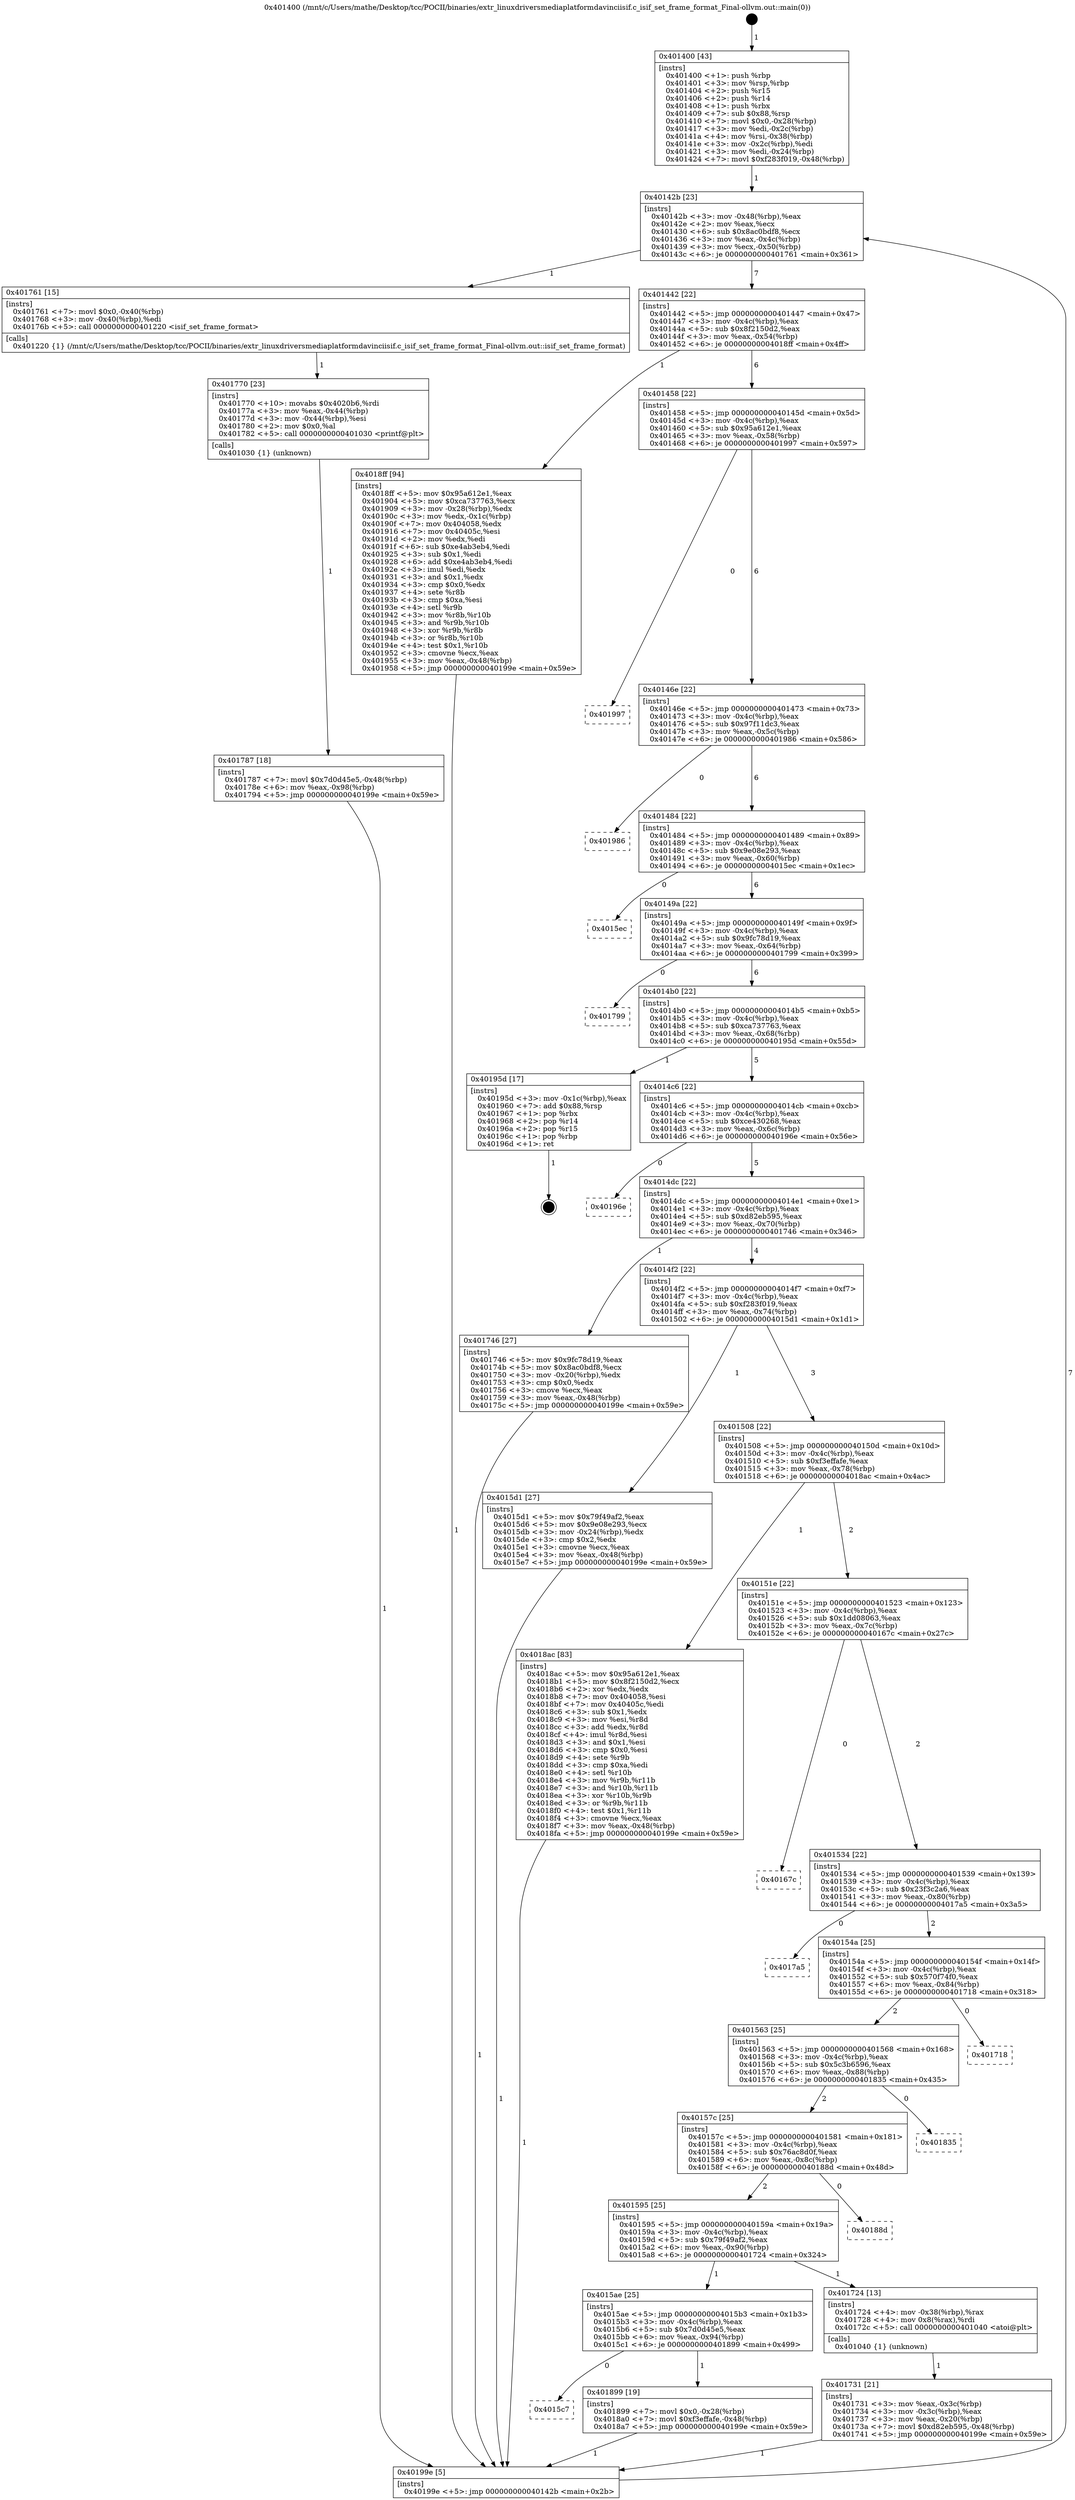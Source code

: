 digraph "0x401400" {
  label = "0x401400 (/mnt/c/Users/mathe/Desktop/tcc/POCII/binaries/extr_linuxdriversmediaplatformdavinciisif.c_isif_set_frame_format_Final-ollvm.out::main(0))"
  labelloc = "t"
  node[shape=record]

  Entry [label="",width=0.3,height=0.3,shape=circle,fillcolor=black,style=filled]
  "0x40142b" [label="{
     0x40142b [23]\l
     | [instrs]\l
     &nbsp;&nbsp;0x40142b \<+3\>: mov -0x48(%rbp),%eax\l
     &nbsp;&nbsp;0x40142e \<+2\>: mov %eax,%ecx\l
     &nbsp;&nbsp;0x401430 \<+6\>: sub $0x8ac0bdf8,%ecx\l
     &nbsp;&nbsp;0x401436 \<+3\>: mov %eax,-0x4c(%rbp)\l
     &nbsp;&nbsp;0x401439 \<+3\>: mov %ecx,-0x50(%rbp)\l
     &nbsp;&nbsp;0x40143c \<+6\>: je 0000000000401761 \<main+0x361\>\l
  }"]
  "0x401761" [label="{
     0x401761 [15]\l
     | [instrs]\l
     &nbsp;&nbsp;0x401761 \<+7\>: movl $0x0,-0x40(%rbp)\l
     &nbsp;&nbsp;0x401768 \<+3\>: mov -0x40(%rbp),%edi\l
     &nbsp;&nbsp;0x40176b \<+5\>: call 0000000000401220 \<isif_set_frame_format\>\l
     | [calls]\l
     &nbsp;&nbsp;0x401220 \{1\} (/mnt/c/Users/mathe/Desktop/tcc/POCII/binaries/extr_linuxdriversmediaplatformdavinciisif.c_isif_set_frame_format_Final-ollvm.out::isif_set_frame_format)\l
  }"]
  "0x401442" [label="{
     0x401442 [22]\l
     | [instrs]\l
     &nbsp;&nbsp;0x401442 \<+5\>: jmp 0000000000401447 \<main+0x47\>\l
     &nbsp;&nbsp;0x401447 \<+3\>: mov -0x4c(%rbp),%eax\l
     &nbsp;&nbsp;0x40144a \<+5\>: sub $0x8f2150d2,%eax\l
     &nbsp;&nbsp;0x40144f \<+3\>: mov %eax,-0x54(%rbp)\l
     &nbsp;&nbsp;0x401452 \<+6\>: je 00000000004018ff \<main+0x4ff\>\l
  }"]
  Exit [label="",width=0.3,height=0.3,shape=circle,fillcolor=black,style=filled,peripheries=2]
  "0x4018ff" [label="{
     0x4018ff [94]\l
     | [instrs]\l
     &nbsp;&nbsp;0x4018ff \<+5\>: mov $0x95a612e1,%eax\l
     &nbsp;&nbsp;0x401904 \<+5\>: mov $0xca737763,%ecx\l
     &nbsp;&nbsp;0x401909 \<+3\>: mov -0x28(%rbp),%edx\l
     &nbsp;&nbsp;0x40190c \<+3\>: mov %edx,-0x1c(%rbp)\l
     &nbsp;&nbsp;0x40190f \<+7\>: mov 0x404058,%edx\l
     &nbsp;&nbsp;0x401916 \<+7\>: mov 0x40405c,%esi\l
     &nbsp;&nbsp;0x40191d \<+2\>: mov %edx,%edi\l
     &nbsp;&nbsp;0x40191f \<+6\>: sub $0xe4ab3eb4,%edi\l
     &nbsp;&nbsp;0x401925 \<+3\>: sub $0x1,%edi\l
     &nbsp;&nbsp;0x401928 \<+6\>: add $0xe4ab3eb4,%edi\l
     &nbsp;&nbsp;0x40192e \<+3\>: imul %edi,%edx\l
     &nbsp;&nbsp;0x401931 \<+3\>: and $0x1,%edx\l
     &nbsp;&nbsp;0x401934 \<+3\>: cmp $0x0,%edx\l
     &nbsp;&nbsp;0x401937 \<+4\>: sete %r8b\l
     &nbsp;&nbsp;0x40193b \<+3\>: cmp $0xa,%esi\l
     &nbsp;&nbsp;0x40193e \<+4\>: setl %r9b\l
     &nbsp;&nbsp;0x401942 \<+3\>: mov %r8b,%r10b\l
     &nbsp;&nbsp;0x401945 \<+3\>: and %r9b,%r10b\l
     &nbsp;&nbsp;0x401948 \<+3\>: xor %r9b,%r8b\l
     &nbsp;&nbsp;0x40194b \<+3\>: or %r8b,%r10b\l
     &nbsp;&nbsp;0x40194e \<+4\>: test $0x1,%r10b\l
     &nbsp;&nbsp;0x401952 \<+3\>: cmovne %ecx,%eax\l
     &nbsp;&nbsp;0x401955 \<+3\>: mov %eax,-0x48(%rbp)\l
     &nbsp;&nbsp;0x401958 \<+5\>: jmp 000000000040199e \<main+0x59e\>\l
  }"]
  "0x401458" [label="{
     0x401458 [22]\l
     | [instrs]\l
     &nbsp;&nbsp;0x401458 \<+5\>: jmp 000000000040145d \<main+0x5d\>\l
     &nbsp;&nbsp;0x40145d \<+3\>: mov -0x4c(%rbp),%eax\l
     &nbsp;&nbsp;0x401460 \<+5\>: sub $0x95a612e1,%eax\l
     &nbsp;&nbsp;0x401465 \<+3\>: mov %eax,-0x58(%rbp)\l
     &nbsp;&nbsp;0x401468 \<+6\>: je 0000000000401997 \<main+0x597\>\l
  }"]
  "0x4015c7" [label="{
     0x4015c7\l
  }", style=dashed]
  "0x401997" [label="{
     0x401997\l
  }", style=dashed]
  "0x40146e" [label="{
     0x40146e [22]\l
     | [instrs]\l
     &nbsp;&nbsp;0x40146e \<+5\>: jmp 0000000000401473 \<main+0x73\>\l
     &nbsp;&nbsp;0x401473 \<+3\>: mov -0x4c(%rbp),%eax\l
     &nbsp;&nbsp;0x401476 \<+5\>: sub $0x97f11dc3,%eax\l
     &nbsp;&nbsp;0x40147b \<+3\>: mov %eax,-0x5c(%rbp)\l
     &nbsp;&nbsp;0x40147e \<+6\>: je 0000000000401986 \<main+0x586\>\l
  }"]
  "0x401899" [label="{
     0x401899 [19]\l
     | [instrs]\l
     &nbsp;&nbsp;0x401899 \<+7\>: movl $0x0,-0x28(%rbp)\l
     &nbsp;&nbsp;0x4018a0 \<+7\>: movl $0xf3effafe,-0x48(%rbp)\l
     &nbsp;&nbsp;0x4018a7 \<+5\>: jmp 000000000040199e \<main+0x59e\>\l
  }"]
  "0x401986" [label="{
     0x401986\l
  }", style=dashed]
  "0x401484" [label="{
     0x401484 [22]\l
     | [instrs]\l
     &nbsp;&nbsp;0x401484 \<+5\>: jmp 0000000000401489 \<main+0x89\>\l
     &nbsp;&nbsp;0x401489 \<+3\>: mov -0x4c(%rbp),%eax\l
     &nbsp;&nbsp;0x40148c \<+5\>: sub $0x9e08e293,%eax\l
     &nbsp;&nbsp;0x401491 \<+3\>: mov %eax,-0x60(%rbp)\l
     &nbsp;&nbsp;0x401494 \<+6\>: je 00000000004015ec \<main+0x1ec\>\l
  }"]
  "0x401787" [label="{
     0x401787 [18]\l
     | [instrs]\l
     &nbsp;&nbsp;0x401787 \<+7\>: movl $0x7d0d45e5,-0x48(%rbp)\l
     &nbsp;&nbsp;0x40178e \<+6\>: mov %eax,-0x98(%rbp)\l
     &nbsp;&nbsp;0x401794 \<+5\>: jmp 000000000040199e \<main+0x59e\>\l
  }"]
  "0x4015ec" [label="{
     0x4015ec\l
  }", style=dashed]
  "0x40149a" [label="{
     0x40149a [22]\l
     | [instrs]\l
     &nbsp;&nbsp;0x40149a \<+5\>: jmp 000000000040149f \<main+0x9f\>\l
     &nbsp;&nbsp;0x40149f \<+3\>: mov -0x4c(%rbp),%eax\l
     &nbsp;&nbsp;0x4014a2 \<+5\>: sub $0x9fc78d19,%eax\l
     &nbsp;&nbsp;0x4014a7 \<+3\>: mov %eax,-0x64(%rbp)\l
     &nbsp;&nbsp;0x4014aa \<+6\>: je 0000000000401799 \<main+0x399\>\l
  }"]
  "0x401770" [label="{
     0x401770 [23]\l
     | [instrs]\l
     &nbsp;&nbsp;0x401770 \<+10\>: movabs $0x4020b6,%rdi\l
     &nbsp;&nbsp;0x40177a \<+3\>: mov %eax,-0x44(%rbp)\l
     &nbsp;&nbsp;0x40177d \<+3\>: mov -0x44(%rbp),%esi\l
     &nbsp;&nbsp;0x401780 \<+2\>: mov $0x0,%al\l
     &nbsp;&nbsp;0x401782 \<+5\>: call 0000000000401030 \<printf@plt\>\l
     | [calls]\l
     &nbsp;&nbsp;0x401030 \{1\} (unknown)\l
  }"]
  "0x401799" [label="{
     0x401799\l
  }", style=dashed]
  "0x4014b0" [label="{
     0x4014b0 [22]\l
     | [instrs]\l
     &nbsp;&nbsp;0x4014b0 \<+5\>: jmp 00000000004014b5 \<main+0xb5\>\l
     &nbsp;&nbsp;0x4014b5 \<+3\>: mov -0x4c(%rbp),%eax\l
     &nbsp;&nbsp;0x4014b8 \<+5\>: sub $0xca737763,%eax\l
     &nbsp;&nbsp;0x4014bd \<+3\>: mov %eax,-0x68(%rbp)\l
     &nbsp;&nbsp;0x4014c0 \<+6\>: je 000000000040195d \<main+0x55d\>\l
  }"]
  "0x401731" [label="{
     0x401731 [21]\l
     | [instrs]\l
     &nbsp;&nbsp;0x401731 \<+3\>: mov %eax,-0x3c(%rbp)\l
     &nbsp;&nbsp;0x401734 \<+3\>: mov -0x3c(%rbp),%eax\l
     &nbsp;&nbsp;0x401737 \<+3\>: mov %eax,-0x20(%rbp)\l
     &nbsp;&nbsp;0x40173a \<+7\>: movl $0xd82eb595,-0x48(%rbp)\l
     &nbsp;&nbsp;0x401741 \<+5\>: jmp 000000000040199e \<main+0x59e\>\l
  }"]
  "0x40195d" [label="{
     0x40195d [17]\l
     | [instrs]\l
     &nbsp;&nbsp;0x40195d \<+3\>: mov -0x1c(%rbp),%eax\l
     &nbsp;&nbsp;0x401960 \<+7\>: add $0x88,%rsp\l
     &nbsp;&nbsp;0x401967 \<+1\>: pop %rbx\l
     &nbsp;&nbsp;0x401968 \<+2\>: pop %r14\l
     &nbsp;&nbsp;0x40196a \<+2\>: pop %r15\l
     &nbsp;&nbsp;0x40196c \<+1\>: pop %rbp\l
     &nbsp;&nbsp;0x40196d \<+1\>: ret\l
  }"]
  "0x4014c6" [label="{
     0x4014c6 [22]\l
     | [instrs]\l
     &nbsp;&nbsp;0x4014c6 \<+5\>: jmp 00000000004014cb \<main+0xcb\>\l
     &nbsp;&nbsp;0x4014cb \<+3\>: mov -0x4c(%rbp),%eax\l
     &nbsp;&nbsp;0x4014ce \<+5\>: sub $0xce430268,%eax\l
     &nbsp;&nbsp;0x4014d3 \<+3\>: mov %eax,-0x6c(%rbp)\l
     &nbsp;&nbsp;0x4014d6 \<+6\>: je 000000000040196e \<main+0x56e\>\l
  }"]
  "0x4015ae" [label="{
     0x4015ae [25]\l
     | [instrs]\l
     &nbsp;&nbsp;0x4015ae \<+5\>: jmp 00000000004015b3 \<main+0x1b3\>\l
     &nbsp;&nbsp;0x4015b3 \<+3\>: mov -0x4c(%rbp),%eax\l
     &nbsp;&nbsp;0x4015b6 \<+5\>: sub $0x7d0d45e5,%eax\l
     &nbsp;&nbsp;0x4015bb \<+6\>: mov %eax,-0x94(%rbp)\l
     &nbsp;&nbsp;0x4015c1 \<+6\>: je 0000000000401899 \<main+0x499\>\l
  }"]
  "0x40196e" [label="{
     0x40196e\l
  }", style=dashed]
  "0x4014dc" [label="{
     0x4014dc [22]\l
     | [instrs]\l
     &nbsp;&nbsp;0x4014dc \<+5\>: jmp 00000000004014e1 \<main+0xe1\>\l
     &nbsp;&nbsp;0x4014e1 \<+3\>: mov -0x4c(%rbp),%eax\l
     &nbsp;&nbsp;0x4014e4 \<+5\>: sub $0xd82eb595,%eax\l
     &nbsp;&nbsp;0x4014e9 \<+3\>: mov %eax,-0x70(%rbp)\l
     &nbsp;&nbsp;0x4014ec \<+6\>: je 0000000000401746 \<main+0x346\>\l
  }"]
  "0x401724" [label="{
     0x401724 [13]\l
     | [instrs]\l
     &nbsp;&nbsp;0x401724 \<+4\>: mov -0x38(%rbp),%rax\l
     &nbsp;&nbsp;0x401728 \<+4\>: mov 0x8(%rax),%rdi\l
     &nbsp;&nbsp;0x40172c \<+5\>: call 0000000000401040 \<atoi@plt\>\l
     | [calls]\l
     &nbsp;&nbsp;0x401040 \{1\} (unknown)\l
  }"]
  "0x401746" [label="{
     0x401746 [27]\l
     | [instrs]\l
     &nbsp;&nbsp;0x401746 \<+5\>: mov $0x9fc78d19,%eax\l
     &nbsp;&nbsp;0x40174b \<+5\>: mov $0x8ac0bdf8,%ecx\l
     &nbsp;&nbsp;0x401750 \<+3\>: mov -0x20(%rbp),%edx\l
     &nbsp;&nbsp;0x401753 \<+3\>: cmp $0x0,%edx\l
     &nbsp;&nbsp;0x401756 \<+3\>: cmove %ecx,%eax\l
     &nbsp;&nbsp;0x401759 \<+3\>: mov %eax,-0x48(%rbp)\l
     &nbsp;&nbsp;0x40175c \<+5\>: jmp 000000000040199e \<main+0x59e\>\l
  }"]
  "0x4014f2" [label="{
     0x4014f2 [22]\l
     | [instrs]\l
     &nbsp;&nbsp;0x4014f2 \<+5\>: jmp 00000000004014f7 \<main+0xf7\>\l
     &nbsp;&nbsp;0x4014f7 \<+3\>: mov -0x4c(%rbp),%eax\l
     &nbsp;&nbsp;0x4014fa \<+5\>: sub $0xf283f019,%eax\l
     &nbsp;&nbsp;0x4014ff \<+3\>: mov %eax,-0x74(%rbp)\l
     &nbsp;&nbsp;0x401502 \<+6\>: je 00000000004015d1 \<main+0x1d1\>\l
  }"]
  "0x401595" [label="{
     0x401595 [25]\l
     | [instrs]\l
     &nbsp;&nbsp;0x401595 \<+5\>: jmp 000000000040159a \<main+0x19a\>\l
     &nbsp;&nbsp;0x40159a \<+3\>: mov -0x4c(%rbp),%eax\l
     &nbsp;&nbsp;0x40159d \<+5\>: sub $0x79f49af2,%eax\l
     &nbsp;&nbsp;0x4015a2 \<+6\>: mov %eax,-0x90(%rbp)\l
     &nbsp;&nbsp;0x4015a8 \<+6\>: je 0000000000401724 \<main+0x324\>\l
  }"]
  "0x4015d1" [label="{
     0x4015d1 [27]\l
     | [instrs]\l
     &nbsp;&nbsp;0x4015d1 \<+5\>: mov $0x79f49af2,%eax\l
     &nbsp;&nbsp;0x4015d6 \<+5\>: mov $0x9e08e293,%ecx\l
     &nbsp;&nbsp;0x4015db \<+3\>: mov -0x24(%rbp),%edx\l
     &nbsp;&nbsp;0x4015de \<+3\>: cmp $0x2,%edx\l
     &nbsp;&nbsp;0x4015e1 \<+3\>: cmovne %ecx,%eax\l
     &nbsp;&nbsp;0x4015e4 \<+3\>: mov %eax,-0x48(%rbp)\l
     &nbsp;&nbsp;0x4015e7 \<+5\>: jmp 000000000040199e \<main+0x59e\>\l
  }"]
  "0x401508" [label="{
     0x401508 [22]\l
     | [instrs]\l
     &nbsp;&nbsp;0x401508 \<+5\>: jmp 000000000040150d \<main+0x10d\>\l
     &nbsp;&nbsp;0x40150d \<+3\>: mov -0x4c(%rbp),%eax\l
     &nbsp;&nbsp;0x401510 \<+5\>: sub $0xf3effafe,%eax\l
     &nbsp;&nbsp;0x401515 \<+3\>: mov %eax,-0x78(%rbp)\l
     &nbsp;&nbsp;0x401518 \<+6\>: je 00000000004018ac \<main+0x4ac\>\l
  }"]
  "0x40199e" [label="{
     0x40199e [5]\l
     | [instrs]\l
     &nbsp;&nbsp;0x40199e \<+5\>: jmp 000000000040142b \<main+0x2b\>\l
  }"]
  "0x401400" [label="{
     0x401400 [43]\l
     | [instrs]\l
     &nbsp;&nbsp;0x401400 \<+1\>: push %rbp\l
     &nbsp;&nbsp;0x401401 \<+3\>: mov %rsp,%rbp\l
     &nbsp;&nbsp;0x401404 \<+2\>: push %r15\l
     &nbsp;&nbsp;0x401406 \<+2\>: push %r14\l
     &nbsp;&nbsp;0x401408 \<+1\>: push %rbx\l
     &nbsp;&nbsp;0x401409 \<+7\>: sub $0x88,%rsp\l
     &nbsp;&nbsp;0x401410 \<+7\>: movl $0x0,-0x28(%rbp)\l
     &nbsp;&nbsp;0x401417 \<+3\>: mov %edi,-0x2c(%rbp)\l
     &nbsp;&nbsp;0x40141a \<+4\>: mov %rsi,-0x38(%rbp)\l
     &nbsp;&nbsp;0x40141e \<+3\>: mov -0x2c(%rbp),%edi\l
     &nbsp;&nbsp;0x401421 \<+3\>: mov %edi,-0x24(%rbp)\l
     &nbsp;&nbsp;0x401424 \<+7\>: movl $0xf283f019,-0x48(%rbp)\l
  }"]
  "0x40188d" [label="{
     0x40188d\l
  }", style=dashed]
  "0x4018ac" [label="{
     0x4018ac [83]\l
     | [instrs]\l
     &nbsp;&nbsp;0x4018ac \<+5\>: mov $0x95a612e1,%eax\l
     &nbsp;&nbsp;0x4018b1 \<+5\>: mov $0x8f2150d2,%ecx\l
     &nbsp;&nbsp;0x4018b6 \<+2\>: xor %edx,%edx\l
     &nbsp;&nbsp;0x4018b8 \<+7\>: mov 0x404058,%esi\l
     &nbsp;&nbsp;0x4018bf \<+7\>: mov 0x40405c,%edi\l
     &nbsp;&nbsp;0x4018c6 \<+3\>: sub $0x1,%edx\l
     &nbsp;&nbsp;0x4018c9 \<+3\>: mov %esi,%r8d\l
     &nbsp;&nbsp;0x4018cc \<+3\>: add %edx,%r8d\l
     &nbsp;&nbsp;0x4018cf \<+4\>: imul %r8d,%esi\l
     &nbsp;&nbsp;0x4018d3 \<+3\>: and $0x1,%esi\l
     &nbsp;&nbsp;0x4018d6 \<+3\>: cmp $0x0,%esi\l
     &nbsp;&nbsp;0x4018d9 \<+4\>: sete %r9b\l
     &nbsp;&nbsp;0x4018dd \<+3\>: cmp $0xa,%edi\l
     &nbsp;&nbsp;0x4018e0 \<+4\>: setl %r10b\l
     &nbsp;&nbsp;0x4018e4 \<+3\>: mov %r9b,%r11b\l
     &nbsp;&nbsp;0x4018e7 \<+3\>: and %r10b,%r11b\l
     &nbsp;&nbsp;0x4018ea \<+3\>: xor %r10b,%r9b\l
     &nbsp;&nbsp;0x4018ed \<+3\>: or %r9b,%r11b\l
     &nbsp;&nbsp;0x4018f0 \<+4\>: test $0x1,%r11b\l
     &nbsp;&nbsp;0x4018f4 \<+3\>: cmovne %ecx,%eax\l
     &nbsp;&nbsp;0x4018f7 \<+3\>: mov %eax,-0x48(%rbp)\l
     &nbsp;&nbsp;0x4018fa \<+5\>: jmp 000000000040199e \<main+0x59e\>\l
  }"]
  "0x40151e" [label="{
     0x40151e [22]\l
     | [instrs]\l
     &nbsp;&nbsp;0x40151e \<+5\>: jmp 0000000000401523 \<main+0x123\>\l
     &nbsp;&nbsp;0x401523 \<+3\>: mov -0x4c(%rbp),%eax\l
     &nbsp;&nbsp;0x401526 \<+5\>: sub $0x1dd08063,%eax\l
     &nbsp;&nbsp;0x40152b \<+3\>: mov %eax,-0x7c(%rbp)\l
     &nbsp;&nbsp;0x40152e \<+6\>: je 000000000040167c \<main+0x27c\>\l
  }"]
  "0x40157c" [label="{
     0x40157c [25]\l
     | [instrs]\l
     &nbsp;&nbsp;0x40157c \<+5\>: jmp 0000000000401581 \<main+0x181\>\l
     &nbsp;&nbsp;0x401581 \<+3\>: mov -0x4c(%rbp),%eax\l
     &nbsp;&nbsp;0x401584 \<+5\>: sub $0x76ac8d0f,%eax\l
     &nbsp;&nbsp;0x401589 \<+6\>: mov %eax,-0x8c(%rbp)\l
     &nbsp;&nbsp;0x40158f \<+6\>: je 000000000040188d \<main+0x48d\>\l
  }"]
  "0x40167c" [label="{
     0x40167c\l
  }", style=dashed]
  "0x401534" [label="{
     0x401534 [22]\l
     | [instrs]\l
     &nbsp;&nbsp;0x401534 \<+5\>: jmp 0000000000401539 \<main+0x139\>\l
     &nbsp;&nbsp;0x401539 \<+3\>: mov -0x4c(%rbp),%eax\l
     &nbsp;&nbsp;0x40153c \<+5\>: sub $0x23f3c2a6,%eax\l
     &nbsp;&nbsp;0x401541 \<+3\>: mov %eax,-0x80(%rbp)\l
     &nbsp;&nbsp;0x401544 \<+6\>: je 00000000004017a5 \<main+0x3a5\>\l
  }"]
  "0x401835" [label="{
     0x401835\l
  }", style=dashed]
  "0x4017a5" [label="{
     0x4017a5\l
  }", style=dashed]
  "0x40154a" [label="{
     0x40154a [25]\l
     | [instrs]\l
     &nbsp;&nbsp;0x40154a \<+5\>: jmp 000000000040154f \<main+0x14f\>\l
     &nbsp;&nbsp;0x40154f \<+3\>: mov -0x4c(%rbp),%eax\l
     &nbsp;&nbsp;0x401552 \<+5\>: sub $0x570f74f0,%eax\l
     &nbsp;&nbsp;0x401557 \<+6\>: mov %eax,-0x84(%rbp)\l
     &nbsp;&nbsp;0x40155d \<+6\>: je 0000000000401718 \<main+0x318\>\l
  }"]
  "0x401563" [label="{
     0x401563 [25]\l
     | [instrs]\l
     &nbsp;&nbsp;0x401563 \<+5\>: jmp 0000000000401568 \<main+0x168\>\l
     &nbsp;&nbsp;0x401568 \<+3\>: mov -0x4c(%rbp),%eax\l
     &nbsp;&nbsp;0x40156b \<+5\>: sub $0x5c3b6596,%eax\l
     &nbsp;&nbsp;0x401570 \<+6\>: mov %eax,-0x88(%rbp)\l
     &nbsp;&nbsp;0x401576 \<+6\>: je 0000000000401835 \<main+0x435\>\l
  }"]
  "0x401718" [label="{
     0x401718\l
  }", style=dashed]
  Entry -> "0x401400" [label=" 1"]
  "0x40142b" -> "0x401761" [label=" 1"]
  "0x40142b" -> "0x401442" [label=" 7"]
  "0x40195d" -> Exit [label=" 1"]
  "0x401442" -> "0x4018ff" [label=" 1"]
  "0x401442" -> "0x401458" [label=" 6"]
  "0x4018ff" -> "0x40199e" [label=" 1"]
  "0x401458" -> "0x401997" [label=" 0"]
  "0x401458" -> "0x40146e" [label=" 6"]
  "0x4018ac" -> "0x40199e" [label=" 1"]
  "0x40146e" -> "0x401986" [label=" 0"]
  "0x40146e" -> "0x401484" [label=" 6"]
  "0x401899" -> "0x40199e" [label=" 1"]
  "0x401484" -> "0x4015ec" [label=" 0"]
  "0x401484" -> "0x40149a" [label=" 6"]
  "0x4015ae" -> "0x401899" [label=" 1"]
  "0x40149a" -> "0x401799" [label=" 0"]
  "0x40149a" -> "0x4014b0" [label=" 6"]
  "0x4015ae" -> "0x4015c7" [label=" 0"]
  "0x4014b0" -> "0x40195d" [label=" 1"]
  "0x4014b0" -> "0x4014c6" [label=" 5"]
  "0x401787" -> "0x40199e" [label=" 1"]
  "0x4014c6" -> "0x40196e" [label=" 0"]
  "0x4014c6" -> "0x4014dc" [label=" 5"]
  "0x401770" -> "0x401787" [label=" 1"]
  "0x4014dc" -> "0x401746" [label=" 1"]
  "0x4014dc" -> "0x4014f2" [label=" 4"]
  "0x401761" -> "0x401770" [label=" 1"]
  "0x4014f2" -> "0x4015d1" [label=" 1"]
  "0x4014f2" -> "0x401508" [label=" 3"]
  "0x4015d1" -> "0x40199e" [label=" 1"]
  "0x401400" -> "0x40142b" [label=" 1"]
  "0x40199e" -> "0x40142b" [label=" 7"]
  "0x401731" -> "0x40199e" [label=" 1"]
  "0x401508" -> "0x4018ac" [label=" 1"]
  "0x401508" -> "0x40151e" [label=" 2"]
  "0x401724" -> "0x401731" [label=" 1"]
  "0x40151e" -> "0x40167c" [label=" 0"]
  "0x40151e" -> "0x401534" [label=" 2"]
  "0x401595" -> "0x401724" [label=" 1"]
  "0x401534" -> "0x4017a5" [label=" 0"]
  "0x401534" -> "0x40154a" [label=" 2"]
  "0x401746" -> "0x40199e" [label=" 1"]
  "0x40154a" -> "0x401718" [label=" 0"]
  "0x40154a" -> "0x401563" [label=" 2"]
  "0x40157c" -> "0x401595" [label=" 2"]
  "0x401563" -> "0x401835" [label=" 0"]
  "0x401563" -> "0x40157c" [label=" 2"]
  "0x401595" -> "0x4015ae" [label=" 1"]
  "0x40157c" -> "0x40188d" [label=" 0"]
}
